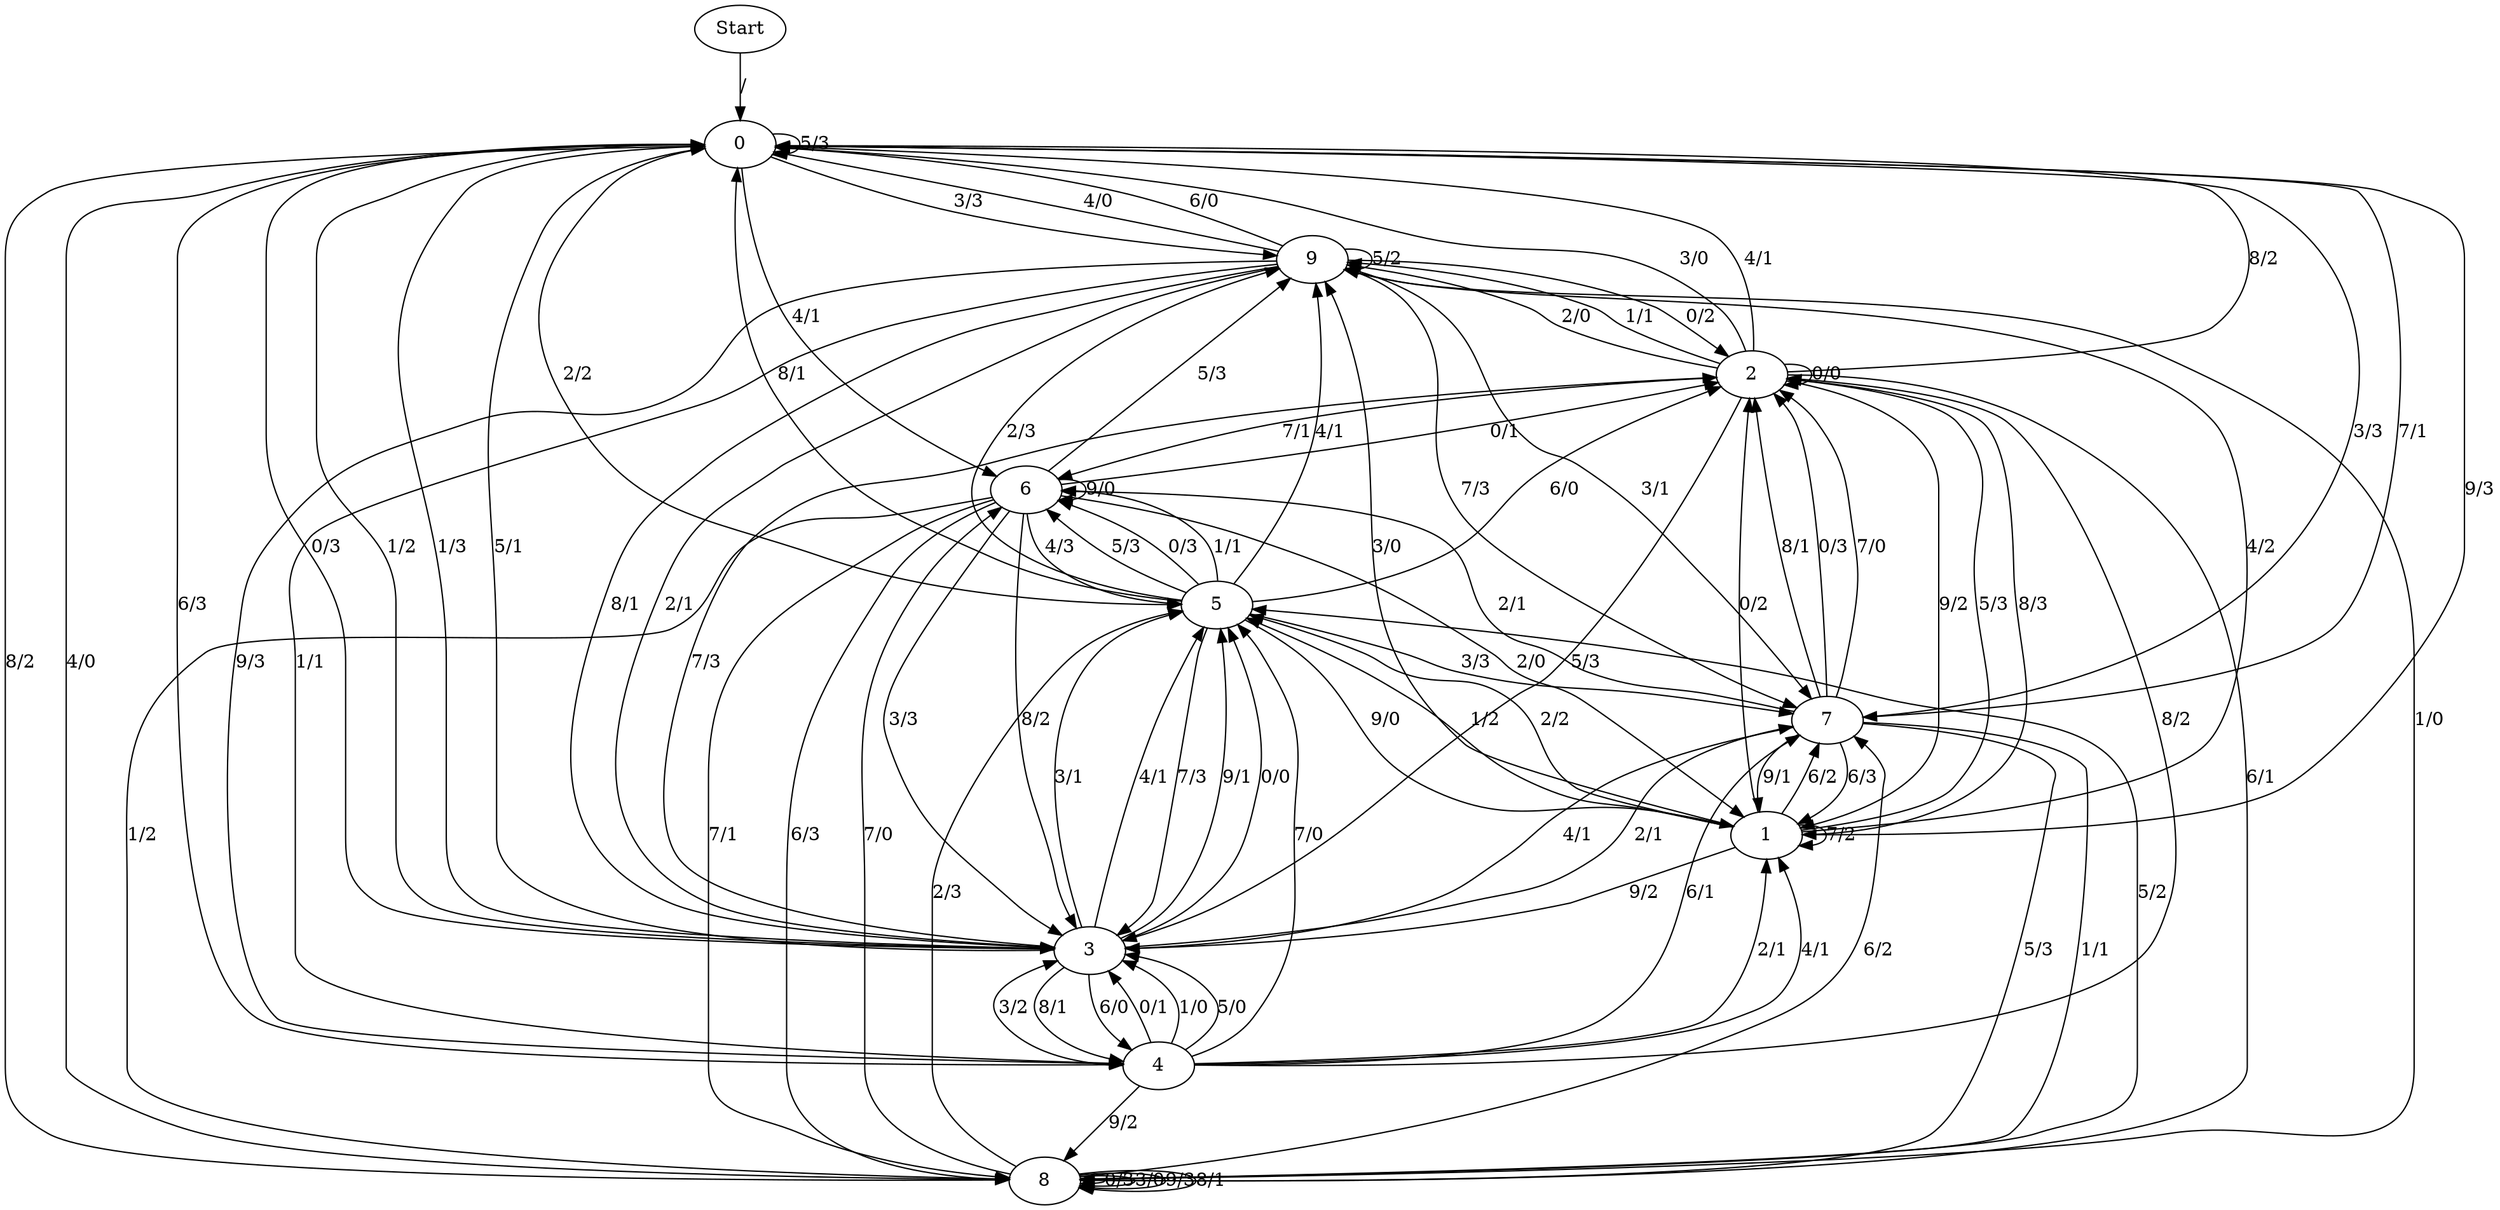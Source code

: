 digraph {
	Start -> 0 [label="/"]
	0 -> 0 [label="5/3"]
	0 -> 9 [label="3/3"]
	0 -> 3 [label="0/3"]
	0 -> 3 [label="1/2"]
	0 -> 8 [label="8/2"]
	0 -> 1 [label="9/3"]
	0 -> 6 [label="4/1"]
	0 -> 4 [label="6/3"]
	0 -> 7 [label="7/1"]
	0 -> 5 [label="2/2"]
	5 -> 9 [label="2/3"]
	5 -> 1 [label="9/0"]
	5 -> 0 [label="8/1"]
	5 -> 6 [label="5/3"]
	5 -> 7 [label="3/3"]
	5 -> 9 [label="4/1"]
	5 -> 2 [label="6/0"]
	5 -> 6 [label="0/3"]
	5 -> 6 [label="1/1"]
	5 -> 3 [label="7/3"]
	1 -> 7 [label="6/2"]
	1 -> 5 [label="1/2"]
	1 -> 1 [label="7/2"]
	1 -> 9 [label="3/0"]
	1 -> 9 [label="4/2"]
	1 -> 2 [label="5/3"]
	1 -> 5 [label="2/2"]
	1 -> 2 [label="8/3"]
	1 -> 2 [label="0/2"]
	1 -> 3 [label="9/2"]
	7 -> 8 [label="1/1"]
	7 -> 3 [label="4/1"]
	7 -> 2 [label="0/3"]
	7 -> 2 [label="7/0"]
	7 -> 6 [label="2/1"]
	7 -> 1 [label="9/1"]
	7 -> 1 [label="6/3"]
	7 -> 0 [label="3/3"]
	7 -> 8 [label="5/3"]
	7 -> 2 [label="8/1"]
	3 -> 0 [label="1/3"]
	3 -> 0 [label="5/1"]
	3 -> 4 [label="8/1"]
	3 -> 5 [label="9/1"]
	3 -> 5 [label="0/0"]
	3 -> 2 [label="7/3"]
	3 -> 4 [label="6/0"]
	3 -> 7 [label="2/1"]
	3 -> 5 [label="3/1"]
	3 -> 5 [label="4/1"]
	4 -> 3 [label="0/1"]
	4 -> 3 [label="1/0"]
	4 -> 5 [label="7/0"]
	4 -> 1 [label="2/1"]
	4 -> 3 [label="5/0"]
	4 -> 3 [label="3/2"]
	4 -> 7 [label="6/1"]
	4 -> 2 [label="8/2"]
	4 -> 1 [label="4/1"]
	4 -> 8 [label="9/2"]
	8 -> 8 [label="0/3"]
	8 -> 8 [label="3/0"]
	8 -> 7 [label="6/2"]
	8 -> 6 [label="7/0"]
	8 -> 8 [label="9/3"]
	8 -> 5 [label="2/3"]
	8 -> 0 [label="4/0"]
	8 -> 9 [label="1/0"]
	8 -> 8 [label="8/1"]
	8 -> 5 [label="5/2"]
	6 -> 2 [label="0/1"]
	6 -> 3 [label="3/3"]
	6 -> 8 [label="6/3"]
	6 -> 6 [label="9/0"]
	6 -> 8 [label="1/2"]
	6 -> 1 [label="2/0"]
	6 -> 8 [label="7/1"]
	6 -> 5 [label="4/3"]
	6 -> 3 [label="8/2"]
	6 -> 9 [label="5/3"]
	2 -> 0 [label="8/2"]
	2 -> 1 [label="9/2"]
	2 -> 6 [label="7/1"]
	2 -> 0 [label="3/0"]
	2 -> 3 [label="5/3"]
	2 -> 9 [label="2/0"]
	2 -> 8 [label="6/1"]
	2 -> 0 [label="4/1"]
	2 -> 2 [label="0/0"]
	2 -> 9 [label="1/1"]
	9 -> 7 [label="7/3"]
	9 -> 2 [label="0/2"]
	9 -> 3 [label="2/1"]
	9 -> 7 [label="3/1"]
	9 -> 3 [label="8/1"]
	9 -> 0 [label="4/0"]
	9 -> 0 [label="6/0"]
	9 -> 4 [label="9/3"]
	9 -> 4 [label="1/1"]
	9 -> 9 [label="5/2"]
}